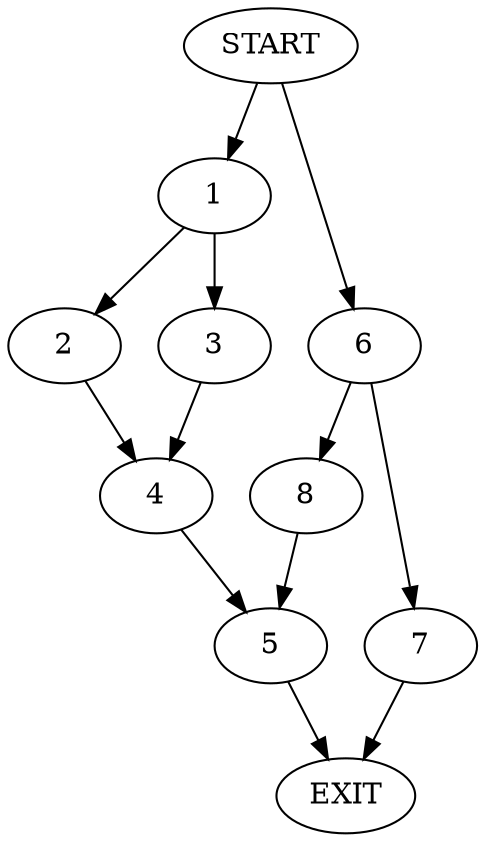 digraph {
0 [label="START"]
9 [label="EXIT"]
0 -> 1
1 -> 2
1 -> 3
2 -> 4
3 -> 4
4 -> 5
5 -> 9
0 -> 6
6 -> 7
6 -> 8
7 -> 9
8 -> 5
}
